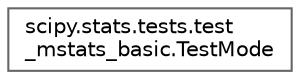 digraph "Graphical Class Hierarchy"
{
 // LATEX_PDF_SIZE
  bgcolor="transparent";
  edge [fontname=Helvetica,fontsize=10,labelfontname=Helvetica,labelfontsize=10];
  node [fontname=Helvetica,fontsize=10,shape=box,height=0.2,width=0.4];
  rankdir="LR";
  Node0 [id="Node000000",label="scipy.stats.tests.test\l_mstats_basic.TestMode",height=0.2,width=0.4,color="grey40", fillcolor="white", style="filled",URL="$d9/d3d/classscipy_1_1stats_1_1tests_1_1test__mstats__basic_1_1TestMode.html",tooltip=" "];
}
